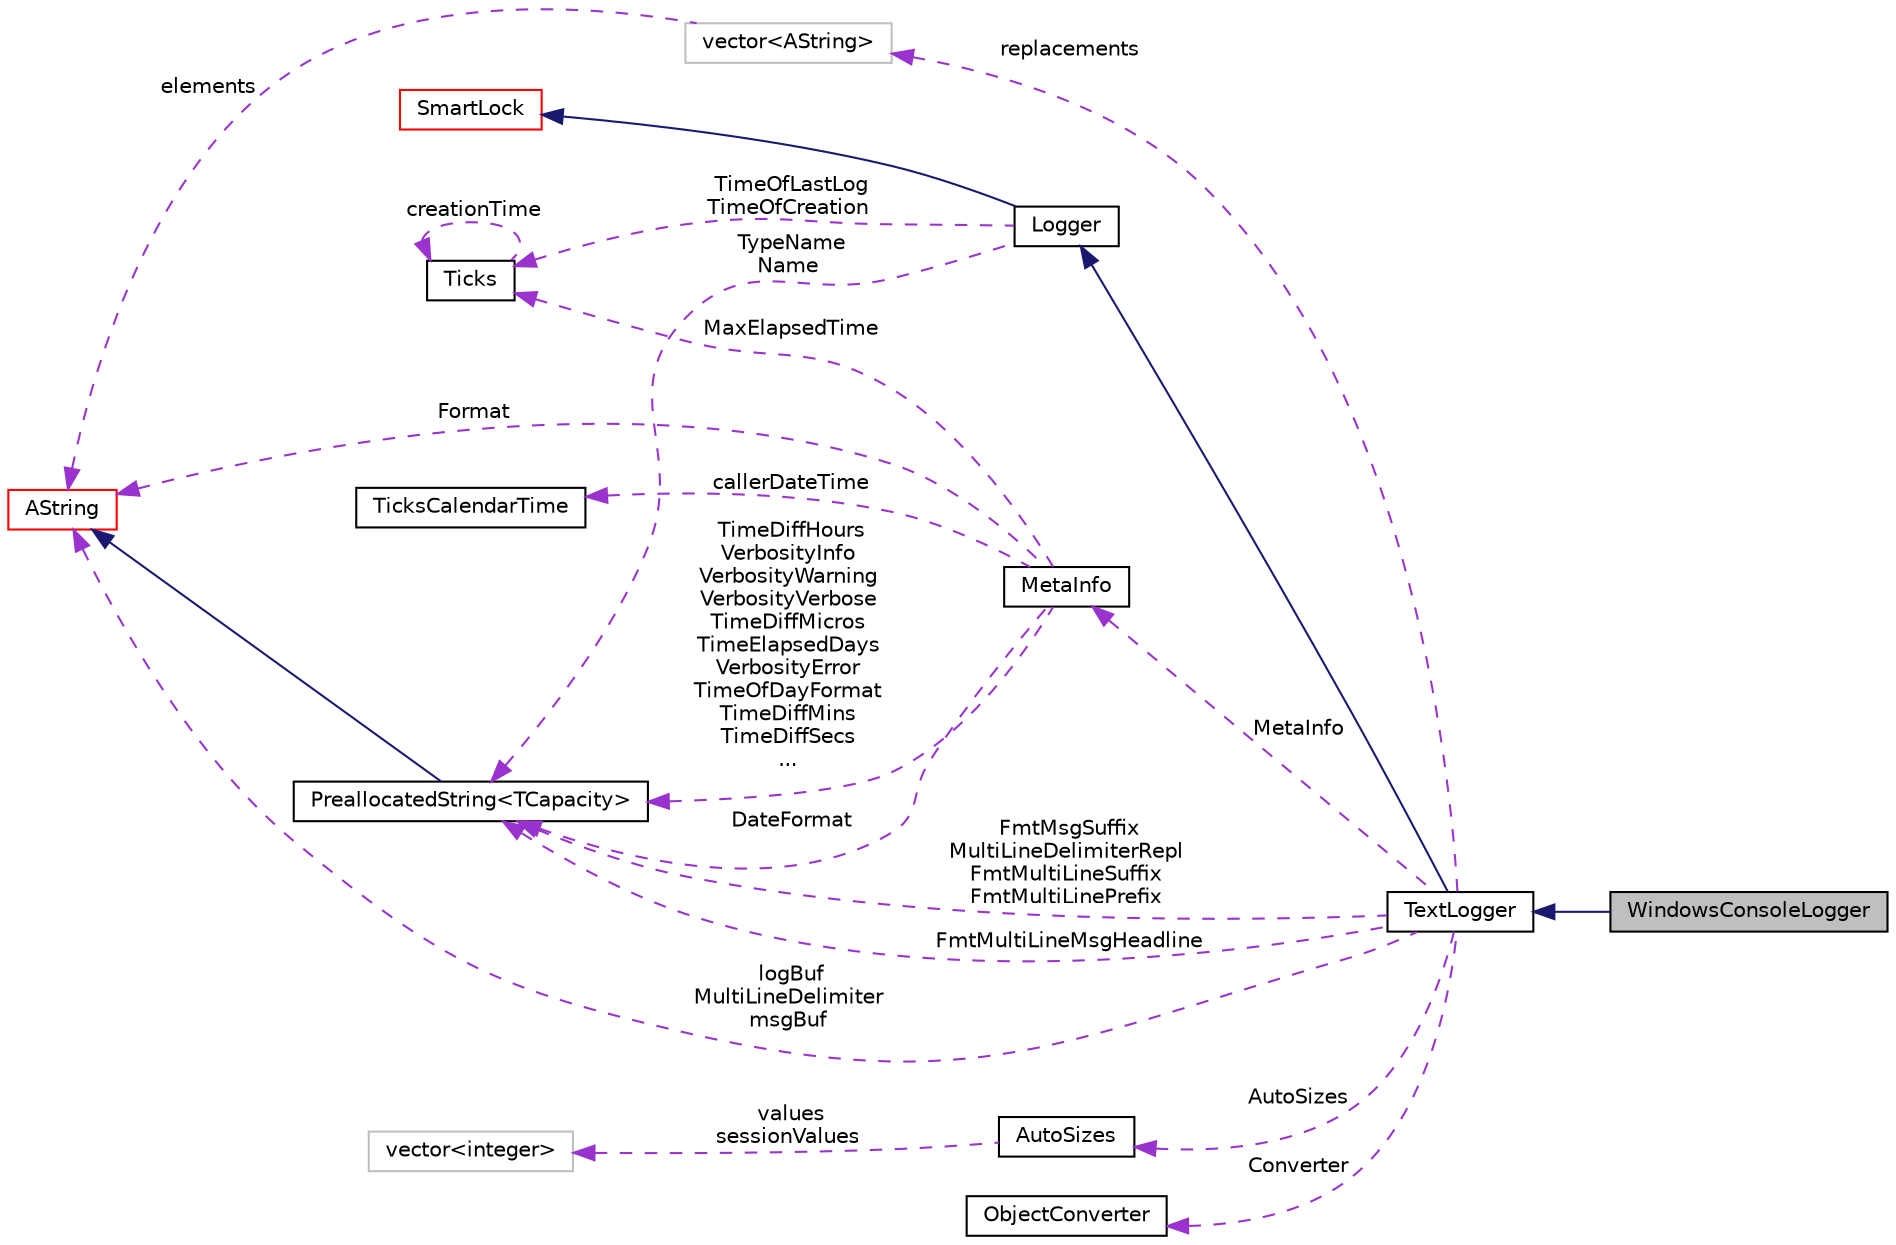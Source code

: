 digraph "WindowsConsoleLogger"
{
  edge [fontname="Helvetica",fontsize="10",labelfontname="Helvetica",labelfontsize="10"];
  node [fontname="Helvetica",fontsize="10",shape=record];
  rankdir="LR";
  Node6 [label="WindowsConsoleLogger",height=0.2,width=0.4,color="black", fillcolor="grey75", style="filled", fontcolor="black"];
  Node24 [label="vector\<AString\>",height=0.2,width=0.4,color="grey75", fillcolor="white", style="filled"];
  Node27 [label="vector\<integer\>",height=0.2,width=0.4,color="grey75", fillcolor="white", style="filled"];
  Node23 [label="PreallocatedString\<TCapacity\>",height=0.2,width=0.4,color="black", fillcolor="white", style="filled",URL="$classaworx_1_1lib_1_1strings_1_1PreallocatedString.html"];
  Node7 -> Node6 [dir="back",color="midnightblue",fontsize="10",style="solid",fontname="Helvetica"];
  Node8 -> Node7 [dir="back",color="midnightblue",fontsize="10",style="solid",fontname="Helvetica"];
  Node9 -> Node8 [dir="back",color="midnightblue",fontsize="10",style="solid",fontname="Helvetica"];
  Node18 -> Node7 [dir="back",color="darkorchid3",fontsize="10",style="dashed",label=" logBuf\nMultiLineDelimiter\nmsgBuf" ,fontname="Helvetica"];
  Node18 -> Node23 [dir="back",color="midnightblue",fontsize="10",style="solid",fontname="Helvetica"];
  Node18 -> Node24 [dir="back",color="darkorchid3",fontsize="10",style="dashed",label=" elements" ,fontname="Helvetica"];
  Node18 -> Node28 [dir="back",color="darkorchid3",fontsize="10",style="dashed",label=" Format" ,fontname="Helvetica"];
  Node22 -> Node8 [dir="back",color="darkorchid3",fontsize="10",style="dashed",label=" TimeOfLastLog\nTimeOfCreation" ,fontname="Helvetica"];
  Node22 -> Node22 [dir="back",color="darkorchid3",fontsize="10",style="dashed",label=" creationTime" ,fontname="Helvetica"];
  Node22 -> Node28 [dir="back",color="darkorchid3",fontsize="10",style="dashed",label=" MaxElapsedTime" ,fontname="Helvetica"];
  Node23 -> Node7 [dir="back",color="darkorchid3",fontsize="10",style="dashed",label=" FmtMsgSuffix\nMultiLineDelimiterRepl\nFmtMultiLineSuffix\nFmtMultiLinePrefix" ,fontname="Helvetica"];
  Node23 -> Node7 [dir="back",color="darkorchid3",fontsize="10",style="dashed",label=" FmtMultiLineMsgHeadline" ,fontname="Helvetica"];
  Node23 -> Node8 [dir="back",color="darkorchid3",fontsize="10",style="dashed",label=" TypeName\nName" ,fontname="Helvetica"];
  Node23 -> Node28 [dir="back",color="darkorchid3",fontsize="10",style="dashed",label=" TimeDiffHours\nVerbosityInfo\nVerbosityWarning\nVerbosityVerbose\nTimeDiffMicros\nTimeElapsedDays\nVerbosityError\nTimeOfDayFormat\nTimeDiffMins\nTimeDiffSecs\n..." ,fontname="Helvetica"];
  Node23 -> Node28 [dir="back",color="darkorchid3",fontsize="10",style="dashed",label=" DateFormat" ,fontname="Helvetica"];
  Node24 -> Node7 [dir="back",color="darkorchid3",fontsize="10",style="dashed",label=" replacements" ,fontname="Helvetica"];
  Node26 -> Node7 [dir="back",color="darkorchid3",fontsize="10",style="dashed",label=" AutoSizes" ,fontname="Helvetica"];
  Node27 -> Node26 [dir="back",color="darkorchid3",fontsize="10",style="dashed",label=" values\nsessionValues" ,fontname="Helvetica"];
  Node28 -> Node7 [dir="back",color="darkorchid3",fontsize="10",style="dashed",label=" MetaInfo" ,fontname="Helvetica"];
  Node29 -> Node28 [dir="back",color="darkorchid3",fontsize="10",style="dashed",label=" callerDateTime" ,fontname="Helvetica"];
  Node30 -> Node7 [dir="back",color="darkorchid3",fontsize="10",style="dashed",label=" Converter" ,fontname="Helvetica"];
  Node7 [label="TextLogger",height=0.2,width=0.4,color="black", fillcolor="white", style="filled",URL="$classaworx_1_1lox_1_1core_1_1textlogger_1_1TextLogger.html"];
  Node8 [label="Logger",height=0.2,width=0.4,color="black", fillcolor="white", style="filled",URL="$classaworx_1_1lox_1_1core_1_1Logger.html"];
  Node9 [label="SmartLock",height=0.2,width=0.4,color="red", fillcolor="white", style="filled",URL="$classaworx_1_1lib_1_1threads_1_1SmartLock.html"];
  Node22 [label="Ticks",height=0.2,width=0.4,color="black", fillcolor="white", style="filled",URL="$classaworx_1_1lib_1_1time_1_1Ticks.html"];
  Node18 [label="AString",height=0.2,width=0.4,color="red", fillcolor="white", style="filled",URL="$classaworx_1_1lib_1_1strings_1_1AString.html"];
  Node26 [label="AutoSizes",height=0.2,width=0.4,color="black", fillcolor="white", style="filled",URL="$classaworx_1_1lib_1_1strings_1_1util_1_1AutoSizes.html"];
  Node28 [label="MetaInfo",height=0.2,width=0.4,color="black", fillcolor="white", style="filled",URL="$classaworx_1_1lox_1_1core_1_1textlogger_1_1MetaInfo.html"];
  Node29 [label="TicksCalendarTime",height=0.2,width=0.4,color="black", fillcolor="white", style="filled",URL="$classaworx_1_1lib_1_1time_1_1TicksCalendarTime.html"];
  Node30 [label="ObjectConverter",height=0.2,width=0.4,color="black", fillcolor="white", style="filled",URL="$classaworx_1_1lox_1_1core_1_1textlogger_1_1ObjectConverter.html"];
}

